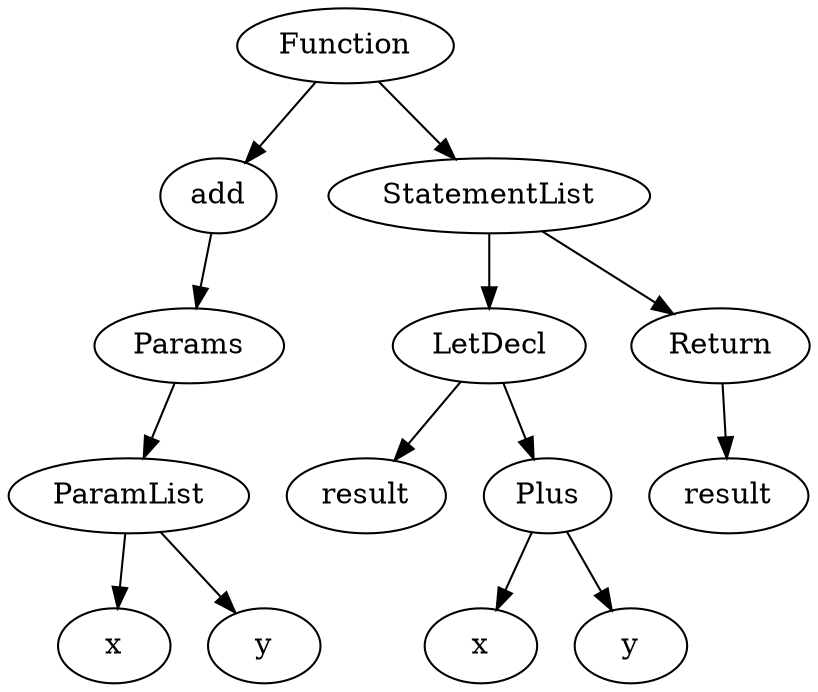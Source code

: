 digraph AST {
  node0 [label="Function"];
  node1 [label="add"];
  node2 [label="Params"];
  node3 [label="ParamList"];
  node4 [label="x"];
  node3 -> node4;
  node5 [label="y"];
  node3 -> node5;
  node2 -> node3;
  node1 -> node2;
  node0 -> node1;
  node6 [label="StatementList"];
  node7 [label="LetDecl"];
  node8 [label="result"];
  node7 -> node8;
  node9 [label="Plus"];
  node10 [label="x"];
  node9 -> node10;
  node11 [label="y"];
  node9 -> node11;
  node7 -> node9;
  node6 -> node7;
  node12 [label="Return"];
  node13 [label="result"];
  node12 -> node13;
  node6 -> node12;
  node0 -> node6;
}
